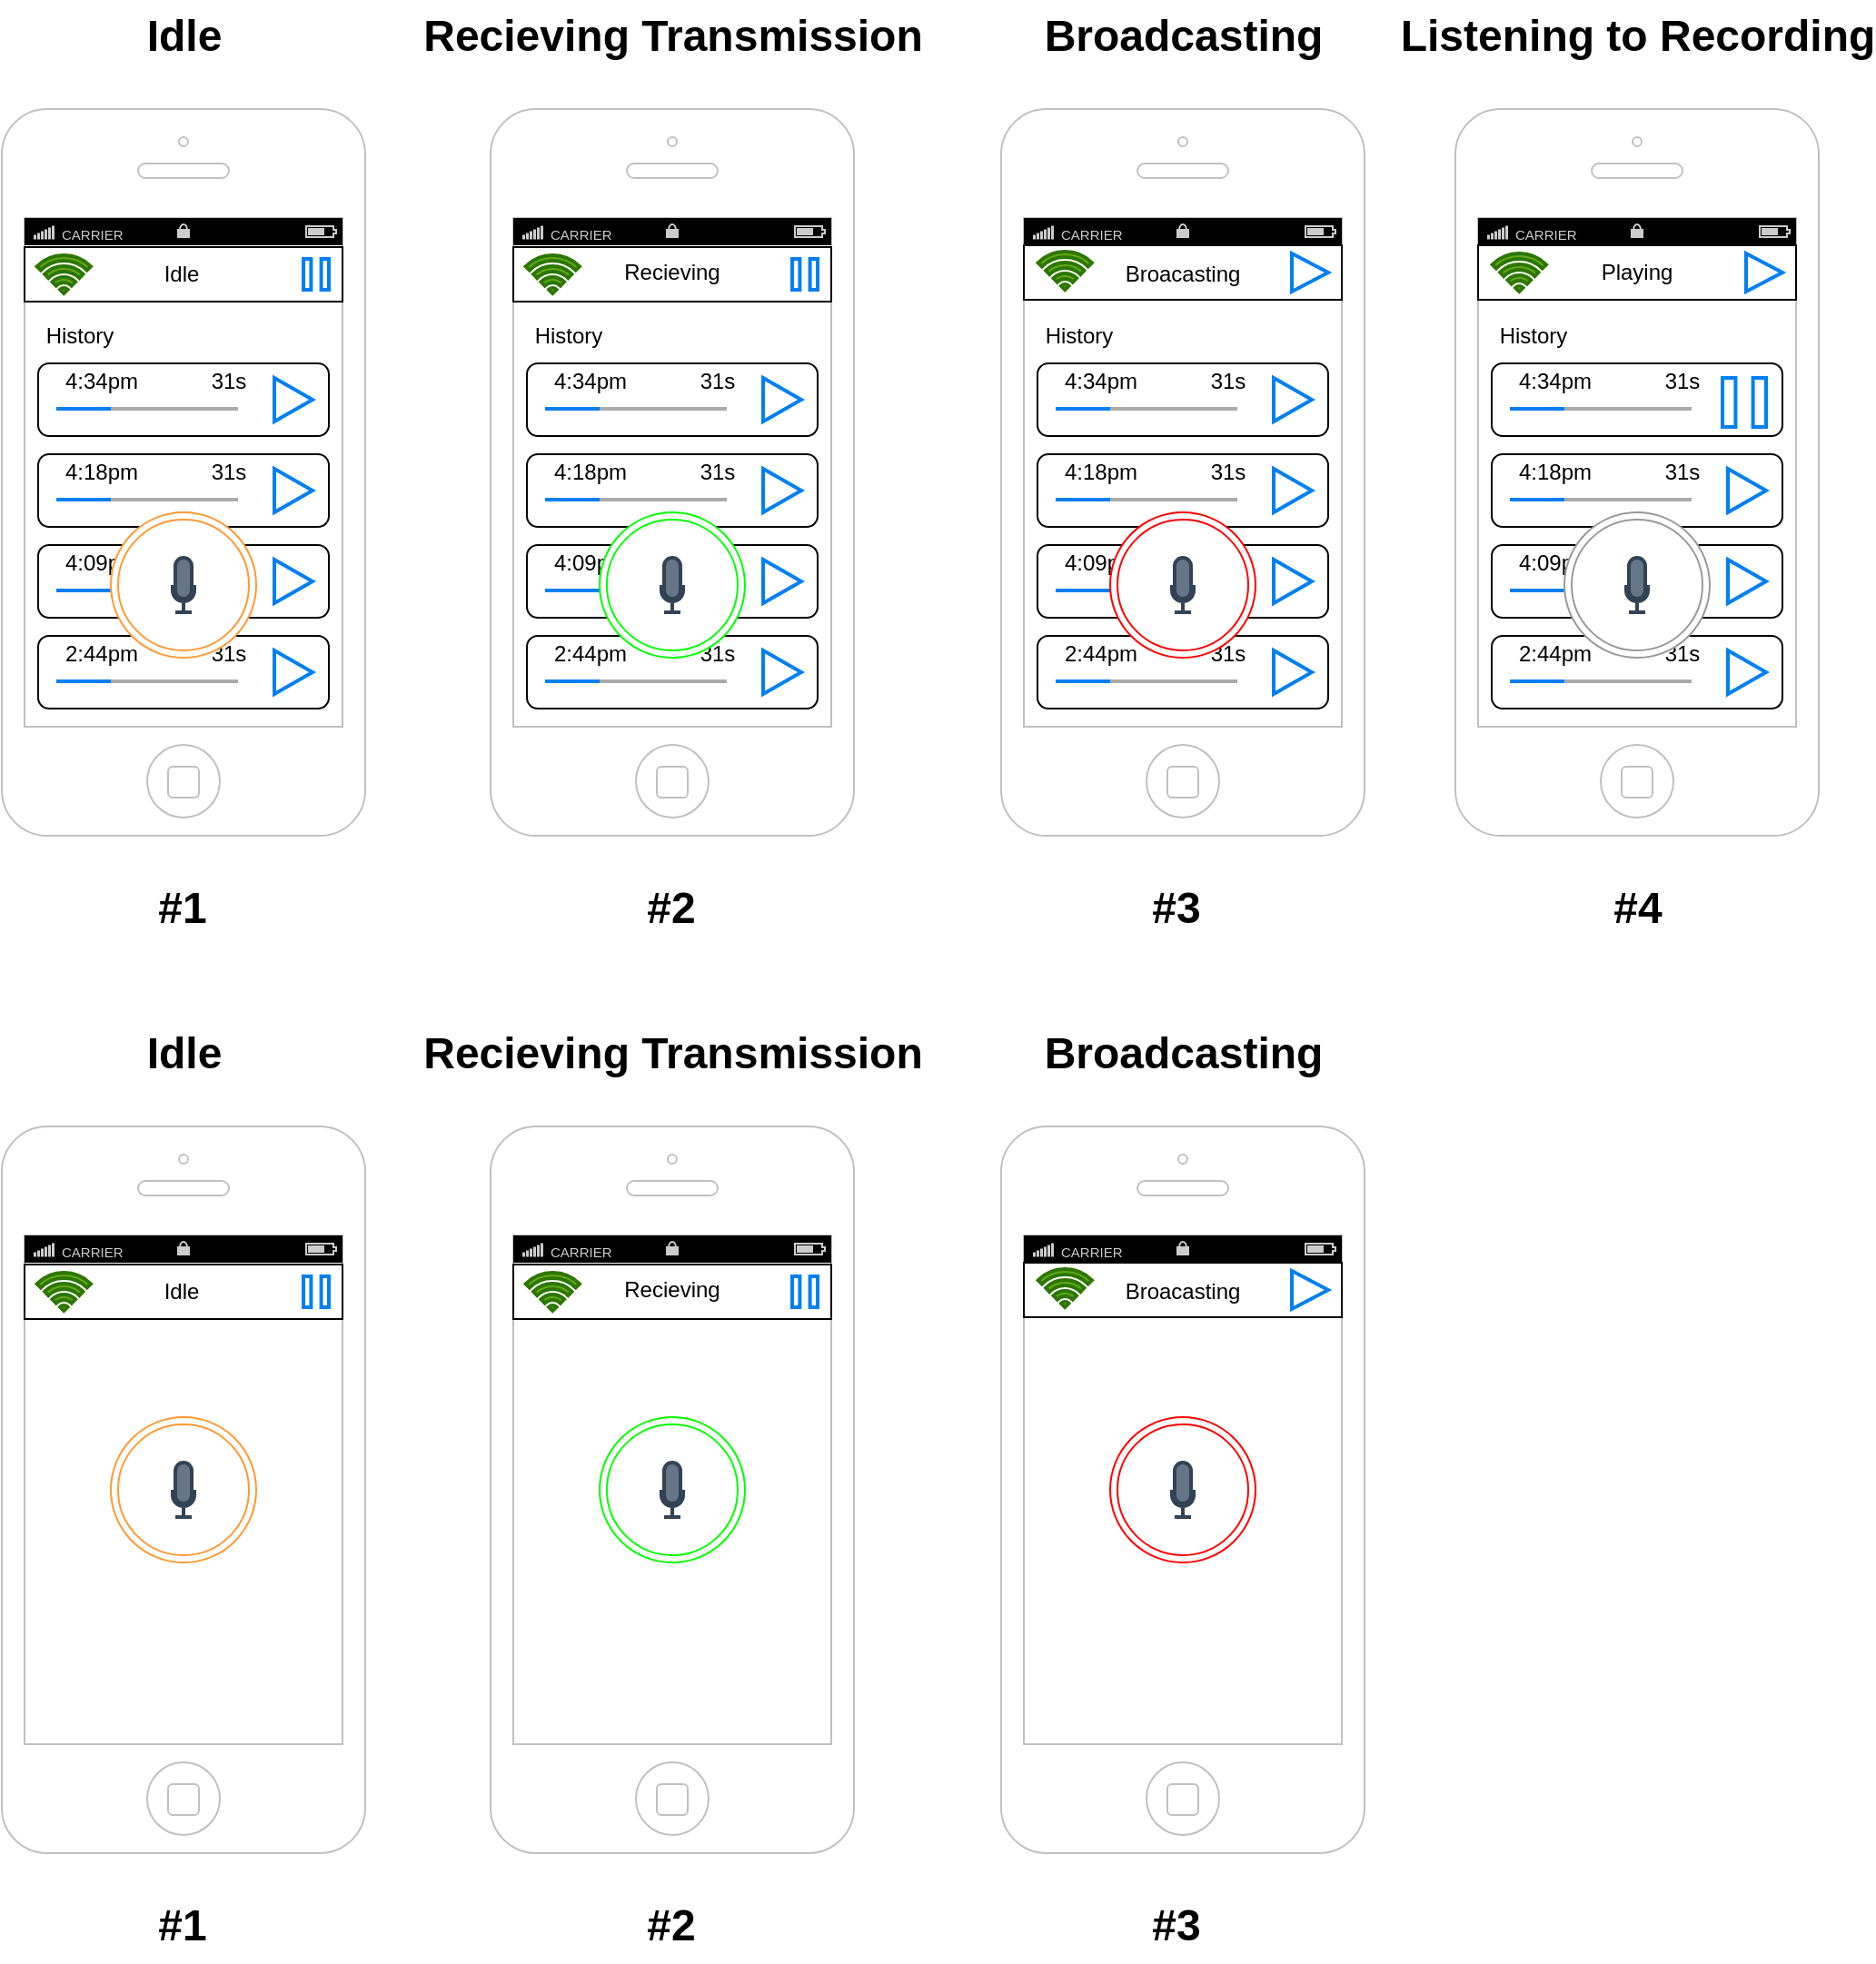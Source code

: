 <mxfile>
    <diagram id="KTIx14ktJnY5_gkWbMu6" name="Page-1">
        <mxGraphModel dx="1008" dy="537" grid="1" gridSize="10" guides="1" tooltips="1" connect="1" arrows="1" fold="1" page="1" pageScale="1" pageWidth="850" pageHeight="1100" math="0" shadow="0">
            <root>
                <mxCell id="0"/>
                <mxCell id="1" parent="0"/>
                <mxCell id="2" value="" style="html=1;verticalLabelPosition=bottom;labelBackgroundColor=#ffffff;verticalAlign=top;shadow=0;dashed=0;strokeWidth=1;shape=mxgraph.ios7.misc.iphone;strokeColor=#c0c0c0;" parent="1" vertex="1">
                    <mxGeometry x="210" y="120" width="200" height="400" as="geometry"/>
                </mxCell>
                <mxCell id="10" value="" style="html=1;shadow=0;dashed=0;shape=mxgraph.ios.iTopBarLocked;strokeWidth=1;sketch=0;" parent="1" vertex="1">
                    <mxGeometry x="222.5" y="180" width="175" height="15" as="geometry"/>
                </mxCell>
                <mxCell id="11" value="CARRIER" style="html=1;shadow=0;dashed=0;shape=mxgraph.ios.anchor;align=left;fontSize=7.5;spacingLeft=18;fontColor=#cccccc;" parent="10" vertex="1">
                    <mxGeometry y="2" width="50" height="13" as="geometry"/>
                </mxCell>
                <mxCell id="17" value="4:36pm" style="text;html=1;strokeColor=none;fillColor=none;align=center;verticalAlign=middle;whiteSpace=wrap;rounded=0;strokeWidth=1;" parent="1" vertex="1">
                    <mxGeometry x="240" y="210" width="50" height="20" as="geometry"/>
                </mxCell>
                <mxCell id="18" value="31s" style="text;html=1;strokeColor=none;fillColor=none;align=center;verticalAlign=middle;whiteSpace=wrap;rounded=0;strokeWidth=1;" parent="1" vertex="1">
                    <mxGeometry x="310" y="210" width="50" height="20" as="geometry"/>
                </mxCell>
                <mxCell id="23" value="" style="rounded=1;whiteSpace=wrap;html=1;strokeWidth=1;" parent="1" vertex="1">
                    <mxGeometry x="230" y="260" width="160" height="40" as="geometry"/>
                </mxCell>
                <mxCell id="24" value="4:34pm" style="text;html=1;strokeColor=none;fillColor=none;align=center;verticalAlign=middle;whiteSpace=wrap;rounded=0;strokeWidth=1;" parent="1" vertex="1">
                    <mxGeometry x="240" y="260" width="50" height="20" as="geometry"/>
                </mxCell>
                <mxCell id="25" value="31s" style="text;html=1;strokeColor=none;fillColor=none;align=center;verticalAlign=middle;whiteSpace=wrap;rounded=0;strokeWidth=1;" parent="1" vertex="1">
                    <mxGeometry x="310" y="260" width="50" height="20" as="geometry"/>
                </mxCell>
                <mxCell id="26" value="" style="html=1;strokeWidth=1;shadow=0;dashed=0;shape=mxgraph.ios7ui.downloadBar;verticalAlign=middle;fontSize=8;buttonText=;barPos=30;fillColor=#aaaaaa;strokeColor=#0080f0;align=center;" parent="1" vertex="1">
                    <mxGeometry x="240" y="270" width="100" height="30" as="geometry"/>
                </mxCell>
                <mxCell id="27" value="" style="html=1;verticalLabelPosition=bottom;align=center;labelBackgroundColor=#ffffff;verticalAlign=top;strokeWidth=2;strokeColor=#0080F0;shadow=0;dashed=0;shape=mxgraph.ios7.icons.play;gradientColor=none;" parent="1" vertex="1">
                    <mxGeometry x="360" y="268" width="21" height="24" as="geometry"/>
                </mxCell>
                <mxCell id="28" value="" style="rounded=1;whiteSpace=wrap;html=1;strokeWidth=1;" parent="1" vertex="1">
                    <mxGeometry x="230" y="310" width="160" height="40" as="geometry"/>
                </mxCell>
                <mxCell id="29" value="4:18pm" style="text;html=1;strokeColor=none;fillColor=none;align=center;verticalAlign=middle;whiteSpace=wrap;rounded=0;strokeWidth=1;" parent="1" vertex="1">
                    <mxGeometry x="240" y="310" width="50" height="20" as="geometry"/>
                </mxCell>
                <mxCell id="30" value="31s" style="text;html=1;strokeColor=none;fillColor=none;align=center;verticalAlign=middle;whiteSpace=wrap;rounded=0;strokeWidth=1;" parent="1" vertex="1">
                    <mxGeometry x="310" y="310" width="50" height="20" as="geometry"/>
                </mxCell>
                <mxCell id="31" value="" style="html=1;strokeWidth=1;shadow=0;dashed=0;shape=mxgraph.ios7ui.downloadBar;verticalAlign=middle;fontSize=8;buttonText=;barPos=30;fillColor=#aaaaaa;strokeColor=#0080f0;align=center;" parent="1" vertex="1">
                    <mxGeometry x="240" y="320" width="100" height="30" as="geometry"/>
                </mxCell>
                <mxCell id="32" value="" style="html=1;verticalLabelPosition=bottom;align=center;labelBackgroundColor=#ffffff;verticalAlign=top;strokeWidth=2;strokeColor=#0080F0;shadow=0;dashed=0;shape=mxgraph.ios7.icons.play;gradientColor=none;" parent="1" vertex="1">
                    <mxGeometry x="360" y="318" width="21" height="24" as="geometry"/>
                </mxCell>
                <mxCell id="33" value="" style="rounded=1;whiteSpace=wrap;html=1;strokeWidth=1;" parent="1" vertex="1">
                    <mxGeometry x="230" y="360" width="160" height="40" as="geometry"/>
                </mxCell>
                <mxCell id="34" value="4:09pm" style="text;html=1;strokeColor=none;fillColor=none;align=center;verticalAlign=middle;whiteSpace=wrap;rounded=0;strokeWidth=1;" parent="1" vertex="1">
                    <mxGeometry x="240" y="360" width="50" height="20" as="geometry"/>
                </mxCell>
                <mxCell id="127" value="" style="edgeStyle=none;html=1;" parent="1" source="35" target="34" edge="1">
                    <mxGeometry relative="1" as="geometry"/>
                </mxCell>
                <mxCell id="35" value="31s" style="text;html=1;strokeColor=none;fillColor=none;align=center;verticalAlign=middle;whiteSpace=wrap;rounded=0;strokeWidth=1;" parent="1" vertex="1">
                    <mxGeometry x="310" y="360" width="50" height="20" as="geometry"/>
                </mxCell>
                <mxCell id="36" value="" style="html=1;strokeWidth=1;shadow=0;dashed=0;shape=mxgraph.ios7ui.downloadBar;verticalAlign=middle;fontSize=8;buttonText=;barPos=30;fillColor=#aaaaaa;strokeColor=#0080f0;align=center;" parent="1" vertex="1">
                    <mxGeometry x="240" y="370" width="100" height="30" as="geometry"/>
                </mxCell>
                <mxCell id="37" value="" style="html=1;verticalLabelPosition=bottom;align=center;labelBackgroundColor=#ffffff;verticalAlign=top;strokeWidth=2;strokeColor=#0080F0;shadow=0;dashed=0;shape=mxgraph.ios7.icons.play;gradientColor=none;" parent="1" vertex="1">
                    <mxGeometry x="360" y="368" width="21" height="24" as="geometry"/>
                </mxCell>
                <mxCell id="38" value="" style="rounded=1;whiteSpace=wrap;html=1;strokeWidth=1;" parent="1" vertex="1">
                    <mxGeometry x="230" y="410" width="160" height="40" as="geometry"/>
                </mxCell>
                <mxCell id="39" value="2:44pm" style="text;html=1;strokeColor=none;fillColor=none;align=center;verticalAlign=middle;whiteSpace=wrap;rounded=0;strokeWidth=1;" parent="1" vertex="1">
                    <mxGeometry x="240" y="410" width="50" height="20" as="geometry"/>
                </mxCell>
                <mxCell id="40" value="31s" style="text;html=1;strokeColor=none;fillColor=none;align=center;verticalAlign=middle;whiteSpace=wrap;rounded=0;strokeWidth=1;" parent="1" vertex="1">
                    <mxGeometry x="310" y="410" width="50" height="20" as="geometry"/>
                </mxCell>
                <mxCell id="41" value="" style="html=1;strokeWidth=1;shadow=0;dashed=0;shape=mxgraph.ios7ui.downloadBar;verticalAlign=middle;fontSize=8;buttonText=;barPos=30;fillColor=#aaaaaa;strokeColor=#0080f0;align=center;" parent="1" vertex="1">
                    <mxGeometry x="240" y="420" width="100" height="30" as="geometry"/>
                </mxCell>
                <mxCell id="42" value="" style="html=1;verticalLabelPosition=bottom;align=center;labelBackgroundColor=#ffffff;verticalAlign=top;strokeWidth=2;strokeColor=#0080F0;shadow=0;dashed=0;shape=mxgraph.ios7.icons.play;gradientColor=none;" parent="1" vertex="1">
                    <mxGeometry x="360" y="418" width="21" height="24" as="geometry"/>
                </mxCell>
                <mxCell id="13" value="" style="ellipse;shape=doubleEllipse;whiteSpace=wrap;html=1;aspect=fixed;gradientColor=none;strokeColor=#FF9933;strokeWidth=1;" parent="1" vertex="1">
                    <mxGeometry x="270" y="342" width="80" height="80" as="geometry"/>
                </mxCell>
                <mxCell id="14" value="" style="html=1;verticalLabelPosition=bottom;align=center;labelBackgroundColor=#ffffff;verticalAlign=top;strokeWidth=2;strokeColor=#314354;shadow=0;dashed=0;shape=mxgraph.ios7.icons.microphone;fillColor=#647687;fontColor=#ffffff;" parent="1" vertex="1">
                    <mxGeometry x="304" y="367" width="12" height="30" as="geometry"/>
                </mxCell>
                <mxCell id="43" value="" style="rounded=0;whiteSpace=wrap;html=1;strokeWidth=1;" parent="1" vertex="1">
                    <mxGeometry x="222.5" y="196" width="175" height="30" as="geometry"/>
                </mxCell>
                <mxCell id="45" value="" style="html=1;verticalLabelPosition=bottom;align=center;labelBackgroundColor=#ffffff;verticalAlign=top;strokeWidth=2;strokeColor=#0080F0;shadow=0;dashed=0;shape=mxgraph.ios7.icons.pause;pointerEvents=1;gradientColor=none;" parent="1" vertex="1">
                    <mxGeometry x="376" y="202.5" width="14" height="17" as="geometry"/>
                </mxCell>
                <mxCell id="47" value="" style="html=1;verticalLabelPosition=bottom;labelBackgroundColor=#ffffff;verticalAlign=top;shadow=0;dashed=0;strokeWidth=1;shape=mxgraph.ios7.misc.iphone;strokeColor=#c0c0c0;" parent="1" vertex="1">
                    <mxGeometry x="479" y="120" width="200" height="400" as="geometry"/>
                </mxCell>
                <mxCell id="48" value="" style="html=1;shadow=0;dashed=0;shape=mxgraph.ios.iTopBarLocked;strokeWidth=1;sketch=0;" parent="1" vertex="1">
                    <mxGeometry x="491.5" y="180" width="175" height="15" as="geometry"/>
                </mxCell>
                <mxCell id="49" value="CARRIER" style="html=1;shadow=0;dashed=0;shape=mxgraph.ios.anchor;align=left;fontSize=7.5;spacingLeft=18;fontColor=#cccccc;" parent="48" vertex="1">
                    <mxGeometry y="2" width="50" height="13" as="geometry"/>
                </mxCell>
                <mxCell id="51" value="4:36pm" style="text;html=1;strokeColor=none;fillColor=none;align=center;verticalAlign=middle;whiteSpace=wrap;rounded=0;strokeWidth=1;" parent="1" vertex="1">
                    <mxGeometry x="509" y="210" width="50" height="20" as="geometry"/>
                </mxCell>
                <mxCell id="52" value="31s" style="text;html=1;strokeColor=none;fillColor=none;align=center;verticalAlign=middle;whiteSpace=wrap;rounded=0;strokeWidth=1;" parent="1" vertex="1">
                    <mxGeometry x="579" y="210" width="50" height="20" as="geometry"/>
                </mxCell>
                <mxCell id="55" value="" style="rounded=1;whiteSpace=wrap;html=1;strokeWidth=1;" parent="1" vertex="1">
                    <mxGeometry x="499" y="260" width="160" height="40" as="geometry"/>
                </mxCell>
                <mxCell id="56" value="4:34pm" style="text;html=1;strokeColor=none;fillColor=none;align=center;verticalAlign=middle;whiteSpace=wrap;rounded=0;strokeWidth=1;" parent="1" vertex="1">
                    <mxGeometry x="509" y="260" width="50" height="20" as="geometry"/>
                </mxCell>
                <mxCell id="57" value="31s" style="text;html=1;strokeColor=none;fillColor=none;align=center;verticalAlign=middle;whiteSpace=wrap;rounded=0;strokeWidth=1;" parent="1" vertex="1">
                    <mxGeometry x="579" y="260" width="50" height="20" as="geometry"/>
                </mxCell>
                <mxCell id="58" value="" style="html=1;strokeWidth=1;shadow=0;dashed=0;shape=mxgraph.ios7ui.downloadBar;verticalAlign=middle;fontSize=8;buttonText=;barPos=30;fillColor=#aaaaaa;strokeColor=#0080f0;align=center;" parent="1" vertex="1">
                    <mxGeometry x="509" y="270" width="100" height="30" as="geometry"/>
                </mxCell>
                <mxCell id="59" value="" style="html=1;verticalLabelPosition=bottom;align=center;labelBackgroundColor=#ffffff;verticalAlign=top;strokeWidth=2;strokeColor=#0080F0;shadow=0;dashed=0;shape=mxgraph.ios7.icons.play;gradientColor=none;" parent="1" vertex="1">
                    <mxGeometry x="629" y="268" width="21" height="24" as="geometry"/>
                </mxCell>
                <mxCell id="60" value="" style="rounded=1;whiteSpace=wrap;html=1;strokeWidth=1;" parent="1" vertex="1">
                    <mxGeometry x="499" y="310" width="160" height="40" as="geometry"/>
                </mxCell>
                <mxCell id="61" value="4:18pm" style="text;html=1;strokeColor=none;fillColor=none;align=center;verticalAlign=middle;whiteSpace=wrap;rounded=0;strokeWidth=1;" parent="1" vertex="1">
                    <mxGeometry x="509" y="310" width="50" height="20" as="geometry"/>
                </mxCell>
                <mxCell id="62" value="31s" style="text;html=1;strokeColor=none;fillColor=none;align=center;verticalAlign=middle;whiteSpace=wrap;rounded=0;strokeWidth=1;" parent="1" vertex="1">
                    <mxGeometry x="579" y="310" width="50" height="20" as="geometry"/>
                </mxCell>
                <mxCell id="63" value="" style="html=1;strokeWidth=1;shadow=0;dashed=0;shape=mxgraph.ios7ui.downloadBar;verticalAlign=middle;fontSize=8;buttonText=;barPos=30;fillColor=#aaaaaa;strokeColor=#0080f0;align=center;" parent="1" vertex="1">
                    <mxGeometry x="509" y="320" width="100" height="30" as="geometry"/>
                </mxCell>
                <mxCell id="64" value="" style="html=1;verticalLabelPosition=bottom;align=center;labelBackgroundColor=#ffffff;verticalAlign=top;strokeWidth=2;strokeColor=#0080F0;shadow=0;dashed=0;shape=mxgraph.ios7.icons.play;gradientColor=none;" parent="1" vertex="1">
                    <mxGeometry x="629" y="318" width="21" height="24" as="geometry"/>
                </mxCell>
                <mxCell id="65" value="" style="rounded=1;whiteSpace=wrap;html=1;strokeWidth=1;" parent="1" vertex="1">
                    <mxGeometry x="499" y="360" width="160" height="40" as="geometry"/>
                </mxCell>
                <mxCell id="66" value="4:09pm" style="text;html=1;strokeColor=none;fillColor=none;align=center;verticalAlign=middle;whiteSpace=wrap;rounded=0;strokeWidth=1;" parent="1" vertex="1">
                    <mxGeometry x="509" y="360" width="50" height="20" as="geometry"/>
                </mxCell>
                <mxCell id="67" value="31s" style="text;html=1;strokeColor=none;fillColor=none;align=center;verticalAlign=middle;whiteSpace=wrap;rounded=0;strokeWidth=1;" parent="1" vertex="1">
                    <mxGeometry x="579" y="360" width="50" height="20" as="geometry"/>
                </mxCell>
                <mxCell id="68" value="" style="html=1;strokeWidth=1;shadow=0;dashed=0;shape=mxgraph.ios7ui.downloadBar;verticalAlign=middle;fontSize=8;buttonText=;barPos=30;fillColor=#aaaaaa;strokeColor=#0080f0;align=center;" parent="1" vertex="1">
                    <mxGeometry x="509" y="370" width="100" height="30" as="geometry"/>
                </mxCell>
                <mxCell id="69" value="" style="html=1;verticalLabelPosition=bottom;align=center;labelBackgroundColor=#ffffff;verticalAlign=top;strokeWidth=2;strokeColor=#0080F0;shadow=0;dashed=0;shape=mxgraph.ios7.icons.play;gradientColor=none;" parent="1" vertex="1">
                    <mxGeometry x="629" y="368" width="21" height="24" as="geometry"/>
                </mxCell>
                <mxCell id="70" value="" style="rounded=1;whiteSpace=wrap;html=1;strokeWidth=1;" parent="1" vertex="1">
                    <mxGeometry x="499" y="410" width="160" height="40" as="geometry"/>
                </mxCell>
                <mxCell id="71" value="2:44pm" style="text;html=1;strokeColor=none;fillColor=none;align=center;verticalAlign=middle;whiteSpace=wrap;rounded=0;strokeWidth=1;" parent="1" vertex="1">
                    <mxGeometry x="509" y="410" width="50" height="20" as="geometry"/>
                </mxCell>
                <mxCell id="72" value="31s" style="text;html=1;strokeColor=none;fillColor=none;align=center;verticalAlign=middle;whiteSpace=wrap;rounded=0;strokeWidth=1;" parent="1" vertex="1">
                    <mxGeometry x="579" y="410" width="50" height="20" as="geometry"/>
                </mxCell>
                <mxCell id="73" value="" style="html=1;strokeWidth=1;shadow=0;dashed=0;shape=mxgraph.ios7ui.downloadBar;verticalAlign=middle;fontSize=8;buttonText=;barPos=30;fillColor=#aaaaaa;strokeColor=#0080f0;align=center;" parent="1" vertex="1">
                    <mxGeometry x="509" y="420" width="100" height="30" as="geometry"/>
                </mxCell>
                <mxCell id="74" value="" style="html=1;verticalLabelPosition=bottom;align=center;labelBackgroundColor=#ffffff;verticalAlign=top;strokeWidth=2;strokeColor=#0080F0;shadow=0;dashed=0;shape=mxgraph.ios7.icons.play;gradientColor=none;" parent="1" vertex="1">
                    <mxGeometry x="629" y="418" width="21" height="24" as="geometry"/>
                </mxCell>
                <mxCell id="75" value="" style="ellipse;shape=doubleEllipse;whiteSpace=wrap;html=1;aspect=fixed;gradientColor=none;strokeColor=#00FF00;strokeWidth=1;" parent="1" vertex="1">
                    <mxGeometry x="539" y="342" width="80" height="80" as="geometry"/>
                </mxCell>
                <mxCell id="76" value="" style="html=1;verticalLabelPosition=bottom;align=center;labelBackgroundColor=#ffffff;verticalAlign=top;strokeWidth=2;strokeColor=#314354;shadow=0;dashed=0;shape=mxgraph.ios7.icons.microphone;fillColor=#647687;fontColor=#ffffff;fontStyle=1" parent="1" vertex="1">
                    <mxGeometry x="573" y="367" width="12" height="30" as="geometry"/>
                </mxCell>
                <mxCell id="82" value="" style="html=1;verticalLabelPosition=bottom;labelBackgroundColor=#ffffff;verticalAlign=top;shadow=0;dashed=0;strokeWidth=1;shape=mxgraph.ios7.misc.iphone;strokeColor=#c0c0c0;" parent="1" vertex="1">
                    <mxGeometry x="1010" y="120" width="200" height="400" as="geometry"/>
                </mxCell>
                <mxCell id="83" value="" style="html=1;shadow=0;dashed=0;shape=mxgraph.ios.iTopBarLocked;strokeWidth=1;sketch=0;" parent="1" vertex="1">
                    <mxGeometry x="1022.5" y="180" width="175" height="15" as="geometry"/>
                </mxCell>
                <mxCell id="84" value="CARRIER" style="html=1;shadow=0;dashed=0;shape=mxgraph.ios.anchor;align=left;fontSize=7.5;spacingLeft=18;fontColor=#cccccc;" parent="83" vertex="1">
                    <mxGeometry y="2" width="50" height="13" as="geometry"/>
                </mxCell>
                <mxCell id="87" value="31s" style="text;html=1;strokeColor=none;fillColor=none;align=center;verticalAlign=middle;whiteSpace=wrap;rounded=0;strokeWidth=1;" parent="1" vertex="1">
                    <mxGeometry x="1110" y="210" width="50" height="20" as="geometry"/>
                </mxCell>
                <mxCell id="90" value="" style="rounded=1;whiteSpace=wrap;html=1;strokeWidth=1;" parent="1" vertex="1">
                    <mxGeometry x="1030" y="260" width="160" height="40" as="geometry"/>
                </mxCell>
                <mxCell id="91" value="4:34pm" style="text;html=1;strokeColor=none;fillColor=none;align=center;verticalAlign=middle;whiteSpace=wrap;rounded=0;strokeWidth=1;" parent="1" vertex="1">
                    <mxGeometry x="1040" y="260" width="50" height="20" as="geometry"/>
                </mxCell>
                <mxCell id="92" value="31s" style="text;html=1;strokeColor=none;fillColor=none;align=center;verticalAlign=middle;whiteSpace=wrap;rounded=0;strokeWidth=1;" parent="1" vertex="1">
                    <mxGeometry x="1110" y="260" width="50" height="20" as="geometry"/>
                </mxCell>
                <mxCell id="93" value="" style="html=1;strokeWidth=1;shadow=0;dashed=0;shape=mxgraph.ios7ui.downloadBar;verticalAlign=middle;fontSize=8;buttonText=;barPos=30;fillColor=#aaaaaa;strokeColor=#0080f0;align=center;" parent="1" vertex="1">
                    <mxGeometry x="1040" y="270" width="100" height="30" as="geometry"/>
                </mxCell>
                <mxCell id="95" value="" style="rounded=1;whiteSpace=wrap;html=1;strokeWidth=1;" parent="1" vertex="1">
                    <mxGeometry x="1030" y="310" width="160" height="40" as="geometry"/>
                </mxCell>
                <mxCell id="96" value="4:18pm" style="text;html=1;strokeColor=none;fillColor=none;align=center;verticalAlign=middle;whiteSpace=wrap;rounded=0;strokeWidth=1;" parent="1" vertex="1">
                    <mxGeometry x="1040" y="310" width="50" height="20" as="geometry"/>
                </mxCell>
                <mxCell id="97" value="31s" style="text;html=1;strokeColor=none;fillColor=none;align=center;verticalAlign=middle;whiteSpace=wrap;rounded=0;strokeWidth=1;" parent="1" vertex="1">
                    <mxGeometry x="1110" y="310" width="50" height="20" as="geometry"/>
                </mxCell>
                <mxCell id="98" value="" style="html=1;strokeWidth=1;shadow=0;dashed=0;shape=mxgraph.ios7ui.downloadBar;verticalAlign=middle;fontSize=8;buttonText=;barPos=30;fillColor=#aaaaaa;strokeColor=#0080f0;align=center;" parent="1" vertex="1">
                    <mxGeometry x="1040" y="320" width="100" height="30" as="geometry"/>
                </mxCell>
                <mxCell id="99" value="" style="html=1;verticalLabelPosition=bottom;align=center;labelBackgroundColor=#ffffff;verticalAlign=top;strokeWidth=2;strokeColor=#0080F0;shadow=0;dashed=0;shape=mxgraph.ios7.icons.play;gradientColor=none;" parent="1" vertex="1">
                    <mxGeometry x="1160" y="318" width="21" height="24" as="geometry"/>
                </mxCell>
                <mxCell id="100" value="" style="rounded=1;whiteSpace=wrap;html=1;strokeWidth=1;" parent="1" vertex="1">
                    <mxGeometry x="1030" y="360" width="160" height="40" as="geometry"/>
                </mxCell>
                <mxCell id="101" value="4:09pm" style="text;html=1;strokeColor=none;fillColor=none;align=center;verticalAlign=middle;whiteSpace=wrap;rounded=0;strokeWidth=1;" parent="1" vertex="1">
                    <mxGeometry x="1040" y="360" width="50" height="20" as="geometry"/>
                </mxCell>
                <mxCell id="102" value="31s" style="text;html=1;strokeColor=none;fillColor=none;align=center;verticalAlign=middle;whiteSpace=wrap;rounded=0;strokeWidth=1;" parent="1" vertex="1">
                    <mxGeometry x="1110" y="360" width="50" height="20" as="geometry"/>
                </mxCell>
                <mxCell id="103" value="" style="html=1;strokeWidth=1;shadow=0;dashed=0;shape=mxgraph.ios7ui.downloadBar;verticalAlign=middle;fontSize=8;buttonText=;barPos=30;fillColor=#aaaaaa;strokeColor=#0080f0;align=center;" parent="1" vertex="1">
                    <mxGeometry x="1040" y="370" width="100" height="30" as="geometry"/>
                </mxCell>
                <mxCell id="104" value="" style="html=1;verticalLabelPosition=bottom;align=center;labelBackgroundColor=#ffffff;verticalAlign=top;strokeWidth=2;strokeColor=#0080F0;shadow=0;dashed=0;shape=mxgraph.ios7.icons.play;gradientColor=none;" parent="1" vertex="1">
                    <mxGeometry x="1160" y="368" width="21" height="24" as="geometry"/>
                </mxCell>
                <mxCell id="105" value="" style="rounded=1;whiteSpace=wrap;html=1;strokeWidth=1;" parent="1" vertex="1">
                    <mxGeometry x="1030" y="410" width="160" height="40" as="geometry"/>
                </mxCell>
                <mxCell id="106" value="2:44pm" style="text;html=1;strokeColor=none;fillColor=none;align=center;verticalAlign=middle;whiteSpace=wrap;rounded=0;strokeWidth=1;" parent="1" vertex="1">
                    <mxGeometry x="1040" y="410" width="50" height="20" as="geometry"/>
                </mxCell>
                <mxCell id="107" value="31s" style="text;html=1;strokeColor=none;fillColor=none;align=center;verticalAlign=middle;whiteSpace=wrap;rounded=0;strokeWidth=1;" parent="1" vertex="1">
                    <mxGeometry x="1110" y="410" width="50" height="20" as="geometry"/>
                </mxCell>
                <mxCell id="108" value="" style="html=1;strokeWidth=1;shadow=0;dashed=0;shape=mxgraph.ios7ui.downloadBar;verticalAlign=middle;fontSize=8;buttonText=;barPos=30;fillColor=#aaaaaa;strokeColor=#0080f0;align=center;" parent="1" vertex="1">
                    <mxGeometry x="1040" y="420" width="100" height="30" as="geometry"/>
                </mxCell>
                <mxCell id="109" value="" style="html=1;verticalLabelPosition=bottom;align=center;labelBackgroundColor=#ffffff;verticalAlign=top;strokeWidth=2;strokeColor=#0080F0;shadow=0;dashed=0;shape=mxgraph.ios7.icons.play;gradientColor=none;" parent="1" vertex="1">
                    <mxGeometry x="1160" y="418" width="21" height="24" as="geometry"/>
                </mxCell>
                <mxCell id="110" value="" style="ellipse;shape=doubleEllipse;whiteSpace=wrap;html=1;aspect=fixed;gradientColor=none;strokeColor=#999999;strokeWidth=1;" parent="1" vertex="1">
                    <mxGeometry x="1070" y="342" width="80" height="80" as="geometry"/>
                </mxCell>
                <mxCell id="111" value="" style="html=1;verticalLabelPosition=bottom;align=center;labelBackgroundColor=#ffffff;verticalAlign=top;strokeWidth=2;strokeColor=#314354;shadow=0;dashed=0;shape=mxgraph.ios7.icons.microphone;fillColor=#647687;fontColor=#ffffff;" parent="1" vertex="1">
                    <mxGeometry x="1104" y="367" width="12" height="30" as="geometry"/>
                </mxCell>
                <mxCell id="118" value="" style="html=1;verticalLabelPosition=bottom;align=center;labelBackgroundColor=#ffffff;verticalAlign=top;strokeWidth=2;strokeColor=#0080F0;shadow=0;dashed=0;shape=mxgraph.ios7.icons.pause;pointerEvents=1;gradientColor=none;" parent="1" vertex="1">
                    <mxGeometry x="1157" y="268" width="24" height="27" as="geometry"/>
                </mxCell>
                <mxCell id="119" value="Idle" style="text;strokeColor=none;fillColor=none;html=1;fontSize=24;fontStyle=1;verticalAlign=middle;align=center;strokeWidth=1;" parent="1" vertex="1">
                    <mxGeometry x="260" y="60" width="100" height="40" as="geometry"/>
                </mxCell>
                <mxCell id="120" value="Recieving Transmission" style="text;strokeColor=none;fillColor=none;html=1;fontSize=24;fontStyle=1;verticalAlign=middle;align=center;strokeWidth=1;" parent="1" vertex="1">
                    <mxGeometry x="529" y="60" width="100" height="40" as="geometry"/>
                </mxCell>
                <mxCell id="121" value="Listening to Recording" style="text;strokeColor=none;fillColor=none;html=1;fontSize=24;fontStyle=1;verticalAlign=middle;align=center;strokeWidth=1;" parent="1" vertex="1">
                    <mxGeometry x="1060" y="60" width="100" height="40" as="geometry"/>
                </mxCell>
                <mxCell id="124" value="#1" style="text;strokeColor=none;fillColor=none;html=1;fontSize=24;fontStyle=1;verticalAlign=middle;align=center;strokeWidth=1;" parent="1" vertex="1">
                    <mxGeometry x="259" y="540" width="100" height="40" as="geometry"/>
                </mxCell>
                <mxCell id="125" value="#2" style="text;strokeColor=none;fillColor=none;html=1;fontSize=24;fontStyle=1;verticalAlign=middle;align=center;strokeWidth=1;" parent="1" vertex="1">
                    <mxGeometry x="528" y="540" width="100" height="40" as="geometry"/>
                </mxCell>
                <mxCell id="126" value="#3" style="text;strokeColor=none;fillColor=none;html=1;fontSize=24;fontStyle=1;verticalAlign=middle;align=center;strokeWidth=1;" parent="1" vertex="1">
                    <mxGeometry x="806" y="540" width="100" height="40" as="geometry"/>
                </mxCell>
                <mxCell id="163" value="" style="html=1;verticalLabelPosition=bottom;labelBackgroundColor=#ffffff;verticalAlign=top;shadow=0;dashed=0;strokeWidth=1;shape=mxgraph.ios7.misc.iphone;strokeColor=#c0c0c0;" parent="1" vertex="1">
                    <mxGeometry x="760" y="120" width="200" height="400" as="geometry"/>
                </mxCell>
                <mxCell id="164" value="" style="html=1;shadow=0;dashed=0;shape=mxgraph.ios.iTopBarLocked;strokeWidth=1;sketch=0;" parent="1" vertex="1">
                    <mxGeometry x="772.5" y="180" width="175" height="15" as="geometry"/>
                </mxCell>
                <mxCell id="165" value="CARRIER" style="html=1;shadow=0;dashed=0;shape=mxgraph.ios.anchor;align=left;fontSize=7.5;spacingLeft=18;fontColor=#cccccc;" parent="164" vertex="1">
                    <mxGeometry y="2" width="50" height="13" as="geometry"/>
                </mxCell>
                <mxCell id="168" value="31s" style="text;html=1;strokeColor=none;fillColor=none;align=center;verticalAlign=middle;whiteSpace=wrap;rounded=0;strokeWidth=1;" parent="1" vertex="1">
                    <mxGeometry x="860" y="210" width="50" height="20" as="geometry"/>
                </mxCell>
                <mxCell id="170" value="" style="rounded=1;whiteSpace=wrap;html=1;strokeWidth=1;" parent="1" vertex="1">
                    <mxGeometry x="780" y="260" width="160" height="40" as="geometry"/>
                </mxCell>
                <mxCell id="171" value="4:34pm" style="text;html=1;strokeColor=none;fillColor=none;align=center;verticalAlign=middle;whiteSpace=wrap;rounded=0;strokeWidth=1;" parent="1" vertex="1">
                    <mxGeometry x="790" y="260" width="50" height="20" as="geometry"/>
                </mxCell>
                <mxCell id="172" value="31s" style="text;html=1;strokeColor=none;fillColor=none;align=center;verticalAlign=middle;whiteSpace=wrap;rounded=0;strokeWidth=1;" parent="1" vertex="1">
                    <mxGeometry x="860" y="260" width="50" height="20" as="geometry"/>
                </mxCell>
                <mxCell id="173" value="" style="html=1;strokeWidth=1;shadow=0;dashed=0;shape=mxgraph.ios7ui.downloadBar;verticalAlign=middle;fontSize=8;buttonText=;barPos=30;fillColor=#aaaaaa;strokeColor=#0080f0;align=center;" parent="1" vertex="1">
                    <mxGeometry x="790" y="270" width="100" height="30" as="geometry"/>
                </mxCell>
                <mxCell id="174" value="" style="html=1;verticalLabelPosition=bottom;align=center;labelBackgroundColor=#ffffff;verticalAlign=top;strokeWidth=2;strokeColor=#0080F0;shadow=0;dashed=0;shape=mxgraph.ios7.icons.play;gradientColor=none;" parent="1" vertex="1">
                    <mxGeometry x="910" y="268" width="21" height="24" as="geometry"/>
                </mxCell>
                <mxCell id="175" value="" style="rounded=1;whiteSpace=wrap;html=1;strokeWidth=1;" parent="1" vertex="1">
                    <mxGeometry x="780" y="310" width="160" height="40" as="geometry"/>
                </mxCell>
                <mxCell id="176" value="4:18pm" style="text;html=1;strokeColor=none;fillColor=none;align=center;verticalAlign=middle;whiteSpace=wrap;rounded=0;strokeWidth=1;" parent="1" vertex="1">
                    <mxGeometry x="790" y="310" width="50" height="20" as="geometry"/>
                </mxCell>
                <mxCell id="177" value="31s" style="text;html=1;strokeColor=none;fillColor=none;align=center;verticalAlign=middle;whiteSpace=wrap;rounded=0;strokeWidth=1;" parent="1" vertex="1">
                    <mxGeometry x="860" y="310" width="50" height="20" as="geometry"/>
                </mxCell>
                <mxCell id="178" value="" style="html=1;strokeWidth=1;shadow=0;dashed=0;shape=mxgraph.ios7ui.downloadBar;verticalAlign=middle;fontSize=8;buttonText=;barPos=30;fillColor=#aaaaaa;strokeColor=#0080f0;align=center;" parent="1" vertex="1">
                    <mxGeometry x="790" y="320" width="100" height="30" as="geometry"/>
                </mxCell>
                <mxCell id="179" value="" style="html=1;verticalLabelPosition=bottom;align=center;labelBackgroundColor=#ffffff;verticalAlign=top;strokeWidth=2;strokeColor=#0080F0;shadow=0;dashed=0;shape=mxgraph.ios7.icons.play;gradientColor=none;" parent="1" vertex="1">
                    <mxGeometry x="910" y="318" width="21" height="24" as="geometry"/>
                </mxCell>
                <mxCell id="180" value="" style="rounded=1;whiteSpace=wrap;html=1;strokeWidth=1;" parent="1" vertex="1">
                    <mxGeometry x="780" y="360" width="160" height="40" as="geometry"/>
                </mxCell>
                <mxCell id="181" value="4:09pm" style="text;html=1;strokeColor=none;fillColor=none;align=center;verticalAlign=middle;whiteSpace=wrap;rounded=0;strokeWidth=1;" parent="1" vertex="1">
                    <mxGeometry x="790" y="360" width="50" height="20" as="geometry"/>
                </mxCell>
                <mxCell id="182" value="31s" style="text;html=1;strokeColor=none;fillColor=none;align=center;verticalAlign=middle;whiteSpace=wrap;rounded=0;strokeWidth=1;" parent="1" vertex="1">
                    <mxGeometry x="860" y="360" width="50" height="20" as="geometry"/>
                </mxCell>
                <mxCell id="183" value="" style="html=1;strokeWidth=1;shadow=0;dashed=0;shape=mxgraph.ios7ui.downloadBar;verticalAlign=middle;fontSize=8;buttonText=;barPos=30;fillColor=#aaaaaa;strokeColor=#0080f0;align=center;" parent="1" vertex="1">
                    <mxGeometry x="790" y="370" width="100" height="30" as="geometry"/>
                </mxCell>
                <mxCell id="184" value="" style="html=1;verticalLabelPosition=bottom;align=center;labelBackgroundColor=#ffffff;verticalAlign=top;strokeWidth=2;strokeColor=#0080F0;shadow=0;dashed=0;shape=mxgraph.ios7.icons.play;gradientColor=none;" parent="1" vertex="1">
                    <mxGeometry x="910" y="368" width="21" height="24" as="geometry"/>
                </mxCell>
                <mxCell id="185" value="" style="rounded=1;whiteSpace=wrap;html=1;strokeWidth=1;" parent="1" vertex="1">
                    <mxGeometry x="780" y="410" width="160" height="40" as="geometry"/>
                </mxCell>
                <mxCell id="186" value="2:44pm" style="text;html=1;strokeColor=none;fillColor=none;align=center;verticalAlign=middle;whiteSpace=wrap;rounded=0;strokeWidth=1;" parent="1" vertex="1">
                    <mxGeometry x="790" y="410" width="50" height="20" as="geometry"/>
                </mxCell>
                <mxCell id="187" value="31s" style="text;html=1;strokeColor=none;fillColor=none;align=center;verticalAlign=middle;whiteSpace=wrap;rounded=0;strokeWidth=1;" parent="1" vertex="1">
                    <mxGeometry x="860" y="410" width="50" height="20" as="geometry"/>
                </mxCell>
                <mxCell id="188" value="" style="html=1;strokeWidth=1;shadow=0;dashed=0;shape=mxgraph.ios7ui.downloadBar;verticalAlign=middle;fontSize=8;buttonText=;barPos=30;fillColor=#aaaaaa;strokeColor=#0080f0;align=center;" parent="1" vertex="1">
                    <mxGeometry x="790" y="420" width="100" height="30" as="geometry"/>
                </mxCell>
                <mxCell id="189" value="" style="html=1;verticalLabelPosition=bottom;align=center;labelBackgroundColor=#ffffff;verticalAlign=top;strokeWidth=2;strokeColor=#0080F0;shadow=0;dashed=0;shape=mxgraph.ios7.icons.play;gradientColor=none;" parent="1" vertex="1">
                    <mxGeometry x="910" y="418" width="21" height="24" as="geometry"/>
                </mxCell>
                <mxCell id="190" value="" style="ellipse;shape=doubleEllipse;whiteSpace=wrap;html=1;aspect=fixed;gradientColor=none;strokeColor=#FF0000;strokeWidth=1;" parent="1" vertex="1">
                    <mxGeometry x="820" y="342" width="80" height="80" as="geometry"/>
                </mxCell>
                <mxCell id="191" value="" style="html=1;verticalLabelPosition=bottom;align=center;labelBackgroundColor=#ffffff;verticalAlign=top;strokeWidth=2;strokeColor=#314354;shadow=0;dashed=0;shape=mxgraph.ios7.icons.microphone;fillColor=#647687;fontColor=#ffffff;" parent="1" vertex="1">
                    <mxGeometry x="854" y="367" width="12" height="30" as="geometry"/>
                </mxCell>
                <mxCell id="196" value="Broadcasting" style="text;strokeColor=none;fillColor=none;html=1;fontSize=24;fontStyle=1;verticalAlign=middle;align=center;strokeWidth=1;" parent="1" vertex="1">
                    <mxGeometry x="810" y="60" width="100" height="40" as="geometry"/>
                </mxCell>
                <mxCell id="197" value="#4" style="text;strokeColor=none;fillColor=none;html=1;fontSize=24;fontStyle=1;verticalAlign=middle;align=center;strokeWidth=1;" parent="1" vertex="1">
                    <mxGeometry x="1060" y="540" width="100" height="40" as="geometry"/>
                </mxCell>
                <mxCell id="199" value="" style="rounded=0;whiteSpace=wrap;html=1;strokeWidth=1;" parent="1" vertex="1">
                    <mxGeometry x="491.5" y="196" width="175" height="30" as="geometry"/>
                </mxCell>
                <mxCell id="200" value="" style="rounded=0;whiteSpace=wrap;html=1;strokeWidth=1;" parent="1" vertex="1">
                    <mxGeometry x="772.5" y="195" width="175" height="30" as="geometry"/>
                </mxCell>
                <mxCell id="201" value="" style="rounded=0;whiteSpace=wrap;html=1;strokeWidth=1;" parent="1" vertex="1">
                    <mxGeometry x="1022.5" y="195" width="175" height="30" as="geometry"/>
                </mxCell>
                <mxCell id="202" value="Idle" style="text;html=1;strokeColor=none;fillColor=none;align=center;verticalAlign=middle;whiteSpace=wrap;rounded=0;" parent="1" vertex="1">
                    <mxGeometry x="279" y="196" width="60" height="30" as="geometry"/>
                </mxCell>
                <mxCell id="203" value="Recieving" style="text;html=1;strokeColor=none;fillColor=none;align=center;verticalAlign=middle;whiteSpace=wrap;rounded=0;" parent="1" vertex="1">
                    <mxGeometry x="549" y="195" width="60" height="30" as="geometry"/>
                </mxCell>
                <mxCell id="204" value="Broacasting&lt;span style=&quot;color: rgba(0, 0, 0, 0); font-family: monospace; font-size: 0px; text-align: start;&quot;&gt;%3CmxGraphModel%3E%3Croot%3E%3CmxCell%20id%3D%220%22%2F%3E%3CmxCell%20id%3D%221%22%20parent%3D%220%22%2F%3E%3CmxCell%20id%3D%222%22%20value%3D%22Listening%22%20style%3D%22text%3Bhtml%3D1%3BstrokeColor%3Dnone%3BfillColor%3Dnone%3Balign%3Dcenter%3BverticalAlign%3Dmiddle%3BwhiteSpace%3Dwrap%3Brounded%3D0%3B%22%20vertex%3D%221%22%20parent%3D%221%22%3E%3CmxGeometry%20x%3D%22279%22%20y%3D%22196%22%20width%3D%2260%22%20height%3D%2230%22%20as%3D%22geometry%22%2F%3E%3C%2FmxCell%3E%3C%2Froot%3E%3C%2FmxGraphModel%3E&lt;/span&gt;" style="text;html=1;strokeColor=none;fillColor=none;align=center;verticalAlign=middle;whiteSpace=wrap;rounded=0;" parent="1" vertex="1">
                    <mxGeometry x="830" y="196" width="60" height="30" as="geometry"/>
                </mxCell>
                <mxCell id="207" value="Playing" style="text;html=1;strokeColor=none;fillColor=none;align=center;verticalAlign=middle;whiteSpace=wrap;rounded=0;" parent="1" vertex="1">
                    <mxGeometry x="1080" y="195" width="60" height="30" as="geometry"/>
                </mxCell>
                <mxCell id="208" value="" style="html=1;verticalLabelPosition=bottom;align=center;labelBackgroundColor=#ffffff;verticalAlign=top;strokeWidth=2;strokeColor=#2D7600;shadow=0;dashed=0;shape=mxgraph.ios7.icons.wifi;pointerEvents=1;fillColor=#60a917;fontColor=#ffffff;" parent="1" vertex="1">
                    <mxGeometry x="229.3" y="200.5" width="29.7" height="21" as="geometry"/>
                </mxCell>
                <mxCell id="209" value="" style="html=1;verticalLabelPosition=bottom;align=center;labelBackgroundColor=#ffffff;verticalAlign=top;strokeWidth=2;strokeColor=#2D7600;shadow=0;dashed=0;shape=mxgraph.ios7.icons.wifi;pointerEvents=1;fillColor=#60a917;fontColor=#ffffff;" parent="1" vertex="1">
                    <mxGeometry x="498.3" y="200.5" width="29.7" height="21" as="geometry"/>
                </mxCell>
                <mxCell id="210" value="" style="html=1;verticalLabelPosition=bottom;align=center;labelBackgroundColor=#ffffff;verticalAlign=top;strokeWidth=2;strokeColor=#2D7600;shadow=0;dashed=0;shape=mxgraph.ios7.icons.wifi;pointerEvents=1;fillColor=#60a917;fontColor=#ffffff;" parent="1" vertex="1">
                    <mxGeometry x="780.3" y="198.5" width="29.7" height="21" as="geometry"/>
                </mxCell>
                <mxCell id="211" value="" style="html=1;verticalLabelPosition=bottom;align=center;labelBackgroundColor=#ffffff;verticalAlign=top;strokeWidth=2;strokeColor=#0080F0;shadow=0;dashed=0;shape=mxgraph.ios7.icons.pause;pointerEvents=1;gradientColor=none;" parent="1" vertex="1">
                    <mxGeometry x="645" y="202.5" width="14" height="17" as="geometry"/>
                </mxCell>
                <mxCell id="214" value="" style="html=1;verticalLabelPosition=bottom;align=center;labelBackgroundColor=#ffffff;verticalAlign=top;strokeWidth=2;strokeColor=#0080F0;shadow=0;dashed=0;shape=mxgraph.ios7.icons.play;gradientColor=none;" parent="1" vertex="1">
                    <mxGeometry x="920" y="199.5" width="20" height="21" as="geometry"/>
                </mxCell>
                <mxCell id="215" value="" style="html=1;verticalLabelPosition=bottom;align=center;labelBackgroundColor=#ffffff;verticalAlign=top;strokeWidth=2;strokeColor=#0080F0;shadow=0;dashed=0;shape=mxgraph.ios7.icons.play;gradientColor=none;" parent="1" vertex="1">
                    <mxGeometry x="1170" y="199.5" width="20" height="21" as="geometry"/>
                </mxCell>
                <mxCell id="216" value="" style="html=1;verticalLabelPosition=bottom;align=center;labelBackgroundColor=#ffffff;verticalAlign=top;strokeWidth=2;strokeColor=#2D7600;shadow=0;dashed=0;shape=mxgraph.ios7.icons.wifi;pointerEvents=1;fillColor=#60a917;fontColor=#ffffff;" vertex="1" parent="1">
                    <mxGeometry x="1030.3" y="199.5" width="29.7" height="21" as="geometry"/>
                </mxCell>
                <mxCell id="217" value="History" style="text;html=1;strokeColor=none;fillColor=none;align=center;verticalAlign=middle;whiteSpace=wrap;rounded=0;" vertex="1" parent="1">
                    <mxGeometry x="222.5" y="230" width="60" height="30" as="geometry"/>
                </mxCell>
                <mxCell id="218" value="History" style="text;html=1;strokeColor=none;fillColor=none;align=center;verticalAlign=middle;whiteSpace=wrap;rounded=0;" vertex="1" parent="1">
                    <mxGeometry x="491.5" y="230" width="60" height="30" as="geometry"/>
                </mxCell>
                <mxCell id="219" value="History" style="text;html=1;strokeColor=none;fillColor=none;align=center;verticalAlign=middle;whiteSpace=wrap;rounded=0;" vertex="1" parent="1">
                    <mxGeometry x="772.5" y="230" width="60" height="30" as="geometry"/>
                </mxCell>
                <mxCell id="220" value="History" style="text;html=1;strokeColor=none;fillColor=none;align=center;verticalAlign=middle;whiteSpace=wrap;rounded=0;" vertex="1" parent="1">
                    <mxGeometry x="1022.5" y="230" width="60" height="30" as="geometry"/>
                </mxCell>
                <mxCell id="221" value="" style="html=1;verticalLabelPosition=bottom;labelBackgroundColor=#ffffff;verticalAlign=top;shadow=0;dashed=0;strokeWidth=1;shape=mxgraph.ios7.misc.iphone;strokeColor=#c0c0c0;" vertex="1" parent="1">
                    <mxGeometry x="210" y="680" width="200" height="400" as="geometry"/>
                </mxCell>
                <mxCell id="222" value="" style="html=1;shadow=0;dashed=0;shape=mxgraph.ios.iTopBarLocked;strokeWidth=1;sketch=0;" vertex="1" parent="1">
                    <mxGeometry x="222.5" y="740" width="175" height="15" as="geometry"/>
                </mxCell>
                <mxCell id="223" value="CARRIER" style="html=1;shadow=0;dashed=0;shape=mxgraph.ios.anchor;align=left;fontSize=7.5;spacingLeft=18;fontColor=#cccccc;" vertex="1" parent="222">
                    <mxGeometry y="2" width="50" height="13" as="geometry"/>
                </mxCell>
                <mxCell id="224" value="4:36pm" style="text;html=1;strokeColor=none;fillColor=none;align=center;verticalAlign=middle;whiteSpace=wrap;rounded=0;strokeWidth=1;" vertex="1" parent="1">
                    <mxGeometry x="240" y="770" width="50" height="20" as="geometry"/>
                </mxCell>
                <mxCell id="225" value="31s" style="text;html=1;strokeColor=none;fillColor=none;align=center;verticalAlign=middle;whiteSpace=wrap;rounded=0;strokeWidth=1;" vertex="1" parent="1">
                    <mxGeometry x="310" y="770" width="50" height="20" as="geometry"/>
                </mxCell>
                <mxCell id="247" value="" style="ellipse;shape=doubleEllipse;whiteSpace=wrap;html=1;aspect=fixed;gradientColor=none;strokeColor=#FF9933;strokeWidth=1;" vertex="1" parent="1">
                    <mxGeometry x="270" y="840" width="80" height="80" as="geometry"/>
                </mxCell>
                <mxCell id="248" value="" style="html=1;verticalLabelPosition=bottom;align=center;labelBackgroundColor=#ffffff;verticalAlign=top;strokeWidth=2;strokeColor=#314354;shadow=0;dashed=0;shape=mxgraph.ios7.icons.microphone;fillColor=#647687;fontColor=#ffffff;" vertex="1" parent="1">
                    <mxGeometry x="304" y="865" width="12" height="30" as="geometry"/>
                </mxCell>
                <mxCell id="249" value="" style="rounded=0;whiteSpace=wrap;html=1;strokeWidth=1;" vertex="1" parent="1">
                    <mxGeometry x="222.5" y="756" width="175" height="30" as="geometry"/>
                </mxCell>
                <mxCell id="250" value="" style="html=1;verticalLabelPosition=bottom;align=center;labelBackgroundColor=#ffffff;verticalAlign=top;strokeWidth=2;strokeColor=#0080F0;shadow=0;dashed=0;shape=mxgraph.ios7.icons.pause;pointerEvents=1;gradientColor=none;" vertex="1" parent="1">
                    <mxGeometry x="376" y="762.5" width="14" height="17" as="geometry"/>
                </mxCell>
                <mxCell id="251" value="" style="html=1;verticalLabelPosition=bottom;labelBackgroundColor=#ffffff;verticalAlign=top;shadow=0;dashed=0;strokeWidth=1;shape=mxgraph.ios7.misc.iphone;strokeColor=#c0c0c0;" vertex="1" parent="1">
                    <mxGeometry x="479" y="680" width="200" height="400" as="geometry"/>
                </mxCell>
                <mxCell id="252" value="" style="html=1;shadow=0;dashed=0;shape=mxgraph.ios.iTopBarLocked;strokeWidth=1;sketch=0;" vertex="1" parent="1">
                    <mxGeometry x="491.5" y="740" width="175" height="15" as="geometry"/>
                </mxCell>
                <mxCell id="253" value="CARRIER" style="html=1;shadow=0;dashed=0;shape=mxgraph.ios.anchor;align=left;fontSize=7.5;spacingLeft=18;fontColor=#cccccc;" vertex="1" parent="252">
                    <mxGeometry y="2" width="50" height="13" as="geometry"/>
                </mxCell>
                <mxCell id="254" value="4:36pm" style="text;html=1;strokeColor=none;fillColor=none;align=center;verticalAlign=middle;whiteSpace=wrap;rounded=0;strokeWidth=1;" vertex="1" parent="1">
                    <mxGeometry x="509" y="770" width="50" height="20" as="geometry"/>
                </mxCell>
                <mxCell id="255" value="31s" style="text;html=1;strokeColor=none;fillColor=none;align=center;verticalAlign=middle;whiteSpace=wrap;rounded=0;strokeWidth=1;" vertex="1" parent="1">
                    <mxGeometry x="579" y="770" width="50" height="20" as="geometry"/>
                </mxCell>
                <mxCell id="276" value="" style="ellipse;shape=doubleEllipse;whiteSpace=wrap;html=1;aspect=fixed;gradientColor=none;strokeColor=#00FF00;strokeWidth=1;" vertex="1" parent="1">
                    <mxGeometry x="539" y="840" width="80" height="80" as="geometry"/>
                </mxCell>
                <mxCell id="277" value="" style="html=1;verticalLabelPosition=bottom;align=center;labelBackgroundColor=#ffffff;verticalAlign=top;strokeWidth=2;strokeColor=#314354;shadow=0;dashed=0;shape=mxgraph.ios7.icons.microphone;fillColor=#647687;fontColor=#ffffff;fontStyle=1" vertex="1" parent="1">
                    <mxGeometry x="573" y="865" width="12" height="30" as="geometry"/>
                </mxCell>
                <mxCell id="278" value="Idle" style="text;strokeColor=none;fillColor=none;html=1;fontSize=24;fontStyle=1;verticalAlign=middle;align=center;strokeWidth=1;" vertex="1" parent="1">
                    <mxGeometry x="260" y="620" width="100" height="40" as="geometry"/>
                </mxCell>
                <mxCell id="279" value="Recieving Transmission" style="text;strokeColor=none;fillColor=none;html=1;fontSize=24;fontStyle=1;verticalAlign=middle;align=center;strokeWidth=1;" vertex="1" parent="1">
                    <mxGeometry x="529" y="620" width="100" height="40" as="geometry"/>
                </mxCell>
                <mxCell id="280" value="#1" style="text;strokeColor=none;fillColor=none;html=1;fontSize=24;fontStyle=1;verticalAlign=middle;align=center;strokeWidth=1;" vertex="1" parent="1">
                    <mxGeometry x="259" y="1100" width="100" height="40" as="geometry"/>
                </mxCell>
                <mxCell id="281" value="#2" style="text;strokeColor=none;fillColor=none;html=1;fontSize=24;fontStyle=1;verticalAlign=middle;align=center;strokeWidth=1;" vertex="1" parent="1">
                    <mxGeometry x="528" y="1100" width="100" height="40" as="geometry"/>
                </mxCell>
                <mxCell id="282" value="#3" style="text;strokeColor=none;fillColor=none;html=1;fontSize=24;fontStyle=1;verticalAlign=middle;align=center;strokeWidth=1;" vertex="1" parent="1">
                    <mxGeometry x="806" y="1100" width="100" height="40" as="geometry"/>
                </mxCell>
                <mxCell id="283" value="" style="html=1;verticalLabelPosition=bottom;labelBackgroundColor=#ffffff;verticalAlign=top;shadow=0;dashed=0;strokeWidth=1;shape=mxgraph.ios7.misc.iphone;strokeColor=#c0c0c0;" vertex="1" parent="1">
                    <mxGeometry x="760" y="680" width="200" height="400" as="geometry"/>
                </mxCell>
                <mxCell id="284" value="" style="html=1;shadow=0;dashed=0;shape=mxgraph.ios.iTopBarLocked;strokeWidth=1;sketch=0;" vertex="1" parent="1">
                    <mxGeometry x="772.5" y="740" width="175" height="15" as="geometry"/>
                </mxCell>
                <mxCell id="285" value="CARRIER" style="html=1;shadow=0;dashed=0;shape=mxgraph.ios.anchor;align=left;fontSize=7.5;spacingLeft=18;fontColor=#cccccc;" vertex="1" parent="284">
                    <mxGeometry y="2" width="50" height="13" as="geometry"/>
                </mxCell>
                <mxCell id="286" value="31s" style="text;html=1;strokeColor=none;fillColor=none;align=center;verticalAlign=middle;whiteSpace=wrap;rounded=0;strokeWidth=1;" vertex="1" parent="1">
                    <mxGeometry x="860" y="770" width="50" height="20" as="geometry"/>
                </mxCell>
                <mxCell id="307" value="" style="ellipse;shape=doubleEllipse;whiteSpace=wrap;html=1;aspect=fixed;gradientColor=none;strokeColor=#FF0000;strokeWidth=1;" vertex="1" parent="1">
                    <mxGeometry x="820" y="840" width="80" height="80" as="geometry"/>
                </mxCell>
                <mxCell id="308" value="" style="html=1;verticalLabelPosition=bottom;align=center;labelBackgroundColor=#ffffff;verticalAlign=top;strokeWidth=2;strokeColor=#314354;shadow=0;dashed=0;shape=mxgraph.ios7.icons.microphone;fillColor=#647687;fontColor=#ffffff;" vertex="1" parent="1">
                    <mxGeometry x="854" y="865" width="12" height="30" as="geometry"/>
                </mxCell>
                <mxCell id="309" value="Broadcasting" style="text;strokeColor=none;fillColor=none;html=1;fontSize=24;fontStyle=1;verticalAlign=middle;align=center;strokeWidth=1;" vertex="1" parent="1">
                    <mxGeometry x="810" y="620" width="100" height="40" as="geometry"/>
                </mxCell>
                <mxCell id="310" value="" style="rounded=0;whiteSpace=wrap;html=1;strokeWidth=1;" vertex="1" parent="1">
                    <mxGeometry x="491.5" y="756" width="175" height="30" as="geometry"/>
                </mxCell>
                <mxCell id="311" value="" style="rounded=0;whiteSpace=wrap;html=1;strokeWidth=1;" vertex="1" parent="1">
                    <mxGeometry x="772.5" y="755" width="175" height="30" as="geometry"/>
                </mxCell>
                <mxCell id="312" value="Idle" style="text;html=1;strokeColor=none;fillColor=none;align=center;verticalAlign=middle;whiteSpace=wrap;rounded=0;" vertex="1" parent="1">
                    <mxGeometry x="279" y="756" width="60" height="30" as="geometry"/>
                </mxCell>
                <mxCell id="313" value="Recieving" style="text;html=1;strokeColor=none;fillColor=none;align=center;verticalAlign=middle;whiteSpace=wrap;rounded=0;" vertex="1" parent="1">
                    <mxGeometry x="549" y="755" width="60" height="30" as="geometry"/>
                </mxCell>
                <mxCell id="314" value="Broacasting&lt;span style=&quot;color: rgba(0, 0, 0, 0); font-family: monospace; font-size: 0px; text-align: start;&quot;&gt;%3CmxGraphModel%3E%3Croot%3E%3CmxCell%20id%3D%220%22%2F%3E%3CmxCell%20id%3D%221%22%20parent%3D%220%22%2F%3E%3CmxCell%20id%3D%222%22%20value%3D%22Listening%22%20style%3D%22text%3Bhtml%3D1%3BstrokeColor%3Dnone%3BfillColor%3Dnone%3Balign%3Dcenter%3BverticalAlign%3Dmiddle%3BwhiteSpace%3Dwrap%3Brounded%3D0%3B%22%20vertex%3D%221%22%20parent%3D%221%22%3E%3CmxGeometry%20x%3D%22279%22%20y%3D%22196%22%20width%3D%2260%22%20height%3D%2230%22%20as%3D%22geometry%22%2F%3E%3C%2FmxCell%3E%3C%2Froot%3E%3C%2FmxGraphModel%3E&lt;/span&gt;" style="text;html=1;strokeColor=none;fillColor=none;align=center;verticalAlign=middle;whiteSpace=wrap;rounded=0;" vertex="1" parent="1">
                    <mxGeometry x="830" y="756" width="60" height="30" as="geometry"/>
                </mxCell>
                <mxCell id="315" value="" style="html=1;verticalLabelPosition=bottom;align=center;labelBackgroundColor=#ffffff;verticalAlign=top;strokeWidth=2;strokeColor=#2D7600;shadow=0;dashed=0;shape=mxgraph.ios7.icons.wifi;pointerEvents=1;fillColor=#60a917;fontColor=#ffffff;" vertex="1" parent="1">
                    <mxGeometry x="229.3" y="760.5" width="29.7" height="21" as="geometry"/>
                </mxCell>
                <mxCell id="316" value="" style="html=1;verticalLabelPosition=bottom;align=center;labelBackgroundColor=#ffffff;verticalAlign=top;strokeWidth=2;strokeColor=#2D7600;shadow=0;dashed=0;shape=mxgraph.ios7.icons.wifi;pointerEvents=1;fillColor=#60a917;fontColor=#ffffff;" vertex="1" parent="1">
                    <mxGeometry x="498.3" y="760.5" width="29.7" height="21" as="geometry"/>
                </mxCell>
                <mxCell id="317" value="" style="html=1;verticalLabelPosition=bottom;align=center;labelBackgroundColor=#ffffff;verticalAlign=top;strokeWidth=2;strokeColor=#2D7600;shadow=0;dashed=0;shape=mxgraph.ios7.icons.wifi;pointerEvents=1;fillColor=#60a917;fontColor=#ffffff;" vertex="1" parent="1">
                    <mxGeometry x="780.3" y="758.5" width="29.7" height="21" as="geometry"/>
                </mxCell>
                <mxCell id="318" value="" style="html=1;verticalLabelPosition=bottom;align=center;labelBackgroundColor=#ffffff;verticalAlign=top;strokeWidth=2;strokeColor=#0080F0;shadow=0;dashed=0;shape=mxgraph.ios7.icons.pause;pointerEvents=1;gradientColor=none;" vertex="1" parent="1">
                    <mxGeometry x="645" y="762.5" width="14" height="17" as="geometry"/>
                </mxCell>
                <mxCell id="319" value="" style="html=1;verticalLabelPosition=bottom;align=center;labelBackgroundColor=#ffffff;verticalAlign=top;strokeWidth=2;strokeColor=#0080F0;shadow=0;dashed=0;shape=mxgraph.ios7.icons.play;gradientColor=none;" vertex="1" parent="1">
                    <mxGeometry x="920" y="759.5" width="20" height="21" as="geometry"/>
                </mxCell>
            </root>
        </mxGraphModel>
    </diagram>
</mxfile>